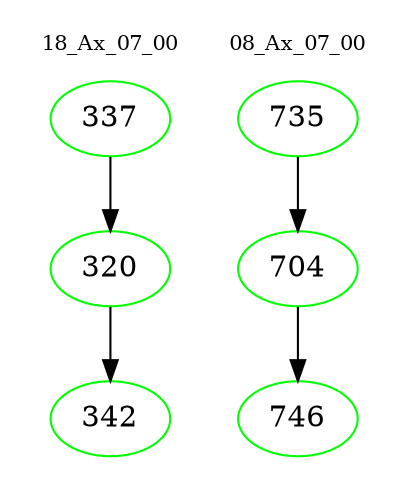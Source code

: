 digraph{
subgraph cluster_0 {
color = white
label = "18_Ax_07_00";
fontsize=10;
T0_337 [label="337", color="green"]
T0_337 -> T0_320 [color="black"]
T0_320 [label="320", color="green"]
T0_320 -> T0_342 [color="black"]
T0_342 [label="342", color="green"]
}
subgraph cluster_1 {
color = white
label = "08_Ax_07_00";
fontsize=10;
T1_735 [label="735", color="green"]
T1_735 -> T1_704 [color="black"]
T1_704 [label="704", color="green"]
T1_704 -> T1_746 [color="black"]
T1_746 [label="746", color="green"]
}
}
